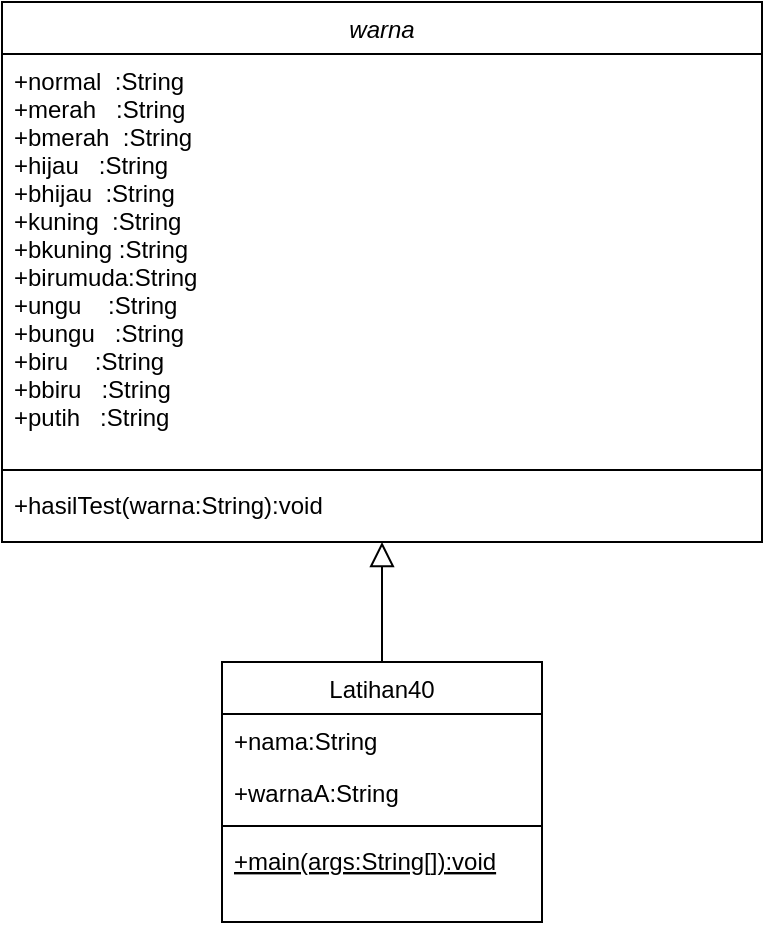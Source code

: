 <mxfile version="13.8.9-1" type="github">
  <diagram id="C5RBs43oDa-KdzZeNtuy" name="Page-1">
    <mxGraphModel dx="1422" dy="762" grid="1" gridSize="10" guides="1" tooltips="1" connect="1" arrows="1" fold="1" page="1" pageScale="1" pageWidth="827" pageHeight="1169" math="0" shadow="0">
      <root>
        <mxCell id="WIyWlLk6GJQsqaUBKTNV-0" />
        <mxCell id="WIyWlLk6GJQsqaUBKTNV-1" parent="WIyWlLk6GJQsqaUBKTNV-0" />
        <mxCell id="pmp_Uk8FcYUjZ9C5s-m5-0" value="warna" style="swimlane;fontStyle=2;align=center;verticalAlign=top;childLayout=stackLayout;horizontal=1;startSize=26;horizontalStack=0;resizeParent=1;resizeLast=0;collapsible=1;marginBottom=0;rounded=0;shadow=0;strokeWidth=1;" parent="WIyWlLk6GJQsqaUBKTNV-1" vertex="1">
          <mxGeometry x="220" y="180" width="380" height="270" as="geometry">
            <mxRectangle x="230" y="140" width="160" height="26" as="alternateBounds" />
          </mxGeometry>
        </mxCell>
        <mxCell id="pmp_Uk8FcYUjZ9C5s-m5-3" value="+normal  :String &#xa;+merah   :String &#xa;+bmerah  :String &#xa;+hijau   :String &#xa;+bhijau  :String &#xa;+kuning  :String &#xa;+bkuning :String &#xa;+birumuda:String &#xa;+ungu    :String &#xa;+bungu   :String &#xa;+biru    :String &#xa;+bbiru   :String &#xa;+putih   :String" style="text;align=left;verticalAlign=top;spacingLeft=4;spacingRight=4;overflow=hidden;rotatable=0;points=[[0,0.5],[1,0.5]];portConstraint=eastwest;" parent="pmp_Uk8FcYUjZ9C5s-m5-0" vertex="1">
          <mxGeometry y="26" width="380" height="204" as="geometry" />
        </mxCell>
        <mxCell id="pmp_Uk8FcYUjZ9C5s-m5-4" value="" style="line;html=1;strokeWidth=1;align=left;verticalAlign=middle;spacingTop=-1;spacingLeft=3;spacingRight=3;rotatable=0;labelPosition=right;points=[];portConstraint=eastwest;" parent="pmp_Uk8FcYUjZ9C5s-m5-0" vertex="1">
          <mxGeometry y="230" width="380" height="8" as="geometry" />
        </mxCell>
        <mxCell id="pmp_Uk8FcYUjZ9C5s-m5-5" value="+hasilTest(warna:String):void" style="text;align=left;verticalAlign=top;spacingLeft=4;spacingRight=4;overflow=hidden;rotatable=0;points=[[0,0.5],[1,0.5]];portConstraint=eastwest;" parent="pmp_Uk8FcYUjZ9C5s-m5-0" vertex="1">
          <mxGeometry y="238" width="380" height="26" as="geometry" />
        </mxCell>
        <mxCell id="pmp_Uk8FcYUjZ9C5s-m5-8" value="Latihan40" style="swimlane;fontStyle=0;align=center;verticalAlign=top;childLayout=stackLayout;horizontal=1;startSize=26;horizontalStack=0;resizeParent=1;resizeLast=0;collapsible=1;marginBottom=0;rounded=0;shadow=0;strokeWidth=1;" parent="WIyWlLk6GJQsqaUBKTNV-1" vertex="1">
          <mxGeometry x="330" y="510" width="160" height="130" as="geometry">
            <mxRectangle x="130" y="380" width="160" height="26" as="alternateBounds" />
          </mxGeometry>
        </mxCell>
        <mxCell id="pmp_Uk8FcYUjZ9C5s-m5-9" value="+nama:String" style="text;align=left;verticalAlign=top;spacingLeft=4;spacingRight=4;overflow=hidden;rotatable=0;points=[[0,0.5],[1,0.5]];portConstraint=eastwest;" parent="pmp_Uk8FcYUjZ9C5s-m5-8" vertex="1">
          <mxGeometry y="26" width="160" height="26" as="geometry" />
        </mxCell>
        <mxCell id="pmp_Uk8FcYUjZ9C5s-m5-14" value="+warnaA:String" style="text;align=left;verticalAlign=top;spacingLeft=4;spacingRight=4;overflow=hidden;rotatable=0;points=[[0,0.5],[1,0.5]];portConstraint=eastwest;" parent="pmp_Uk8FcYUjZ9C5s-m5-8" vertex="1">
          <mxGeometry y="52" width="160" height="26" as="geometry" />
        </mxCell>
        <mxCell id="pmp_Uk8FcYUjZ9C5s-m5-11" value="" style="line;html=1;strokeWidth=1;align=left;verticalAlign=middle;spacingTop=-1;spacingLeft=3;spacingRight=3;rotatable=0;labelPosition=right;points=[];portConstraint=eastwest;" parent="pmp_Uk8FcYUjZ9C5s-m5-8" vertex="1">
          <mxGeometry y="78" width="160" height="8" as="geometry" />
        </mxCell>
        <mxCell id="pmp_Uk8FcYUjZ9C5s-m5-12" value="+main(args:String[]):void" style="text;align=left;verticalAlign=top;spacingLeft=4;spacingRight=4;overflow=hidden;rotatable=0;points=[[0,0.5],[1,0.5]];portConstraint=eastwest;fontStyle=4" parent="pmp_Uk8FcYUjZ9C5s-m5-8" vertex="1">
          <mxGeometry y="86" width="160" height="18" as="geometry" />
        </mxCell>
        <mxCell id="pmp_Uk8FcYUjZ9C5s-m5-13" value="" style="endArrow=block;endSize=10;endFill=0;shadow=0;strokeWidth=1;rounded=0;edgeStyle=elbowEdgeStyle;elbow=vertical;" parent="WIyWlLk6GJQsqaUBKTNV-1" source="pmp_Uk8FcYUjZ9C5s-m5-8" target="pmp_Uk8FcYUjZ9C5s-m5-0" edge="1">
          <mxGeometry width="160" relative="1" as="geometry">
            <mxPoint x="200" y="203" as="sourcePoint" />
            <mxPoint x="200" y="203" as="targetPoint" />
          </mxGeometry>
        </mxCell>
      </root>
    </mxGraphModel>
  </diagram>
</mxfile>

